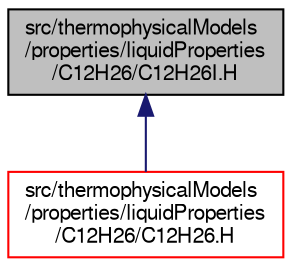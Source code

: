 digraph "src/thermophysicalModels/properties/liquidProperties/C12H26/C12H26I.H"
{
  bgcolor="transparent";
  edge [fontname="FreeSans",fontsize="10",labelfontname="FreeSans",labelfontsize="10"];
  node [fontname="FreeSans",fontsize="10",shape=record];
  Node1 [label="src/thermophysicalModels\l/properties/liquidProperties\l/C12H26/C12H26I.H",height=0.2,width=0.4,color="black", fillcolor="grey75", style="filled" fontcolor="black"];
  Node1 -> Node2 [dir="back",color="midnightblue",fontsize="10",style="solid",fontname="FreeSans"];
  Node2 [label="src/thermophysicalModels\l/properties/liquidProperties\l/C12H26/C12H26.H",height=0.2,width=0.4,color="red",URL="$a09530.html"];
}

